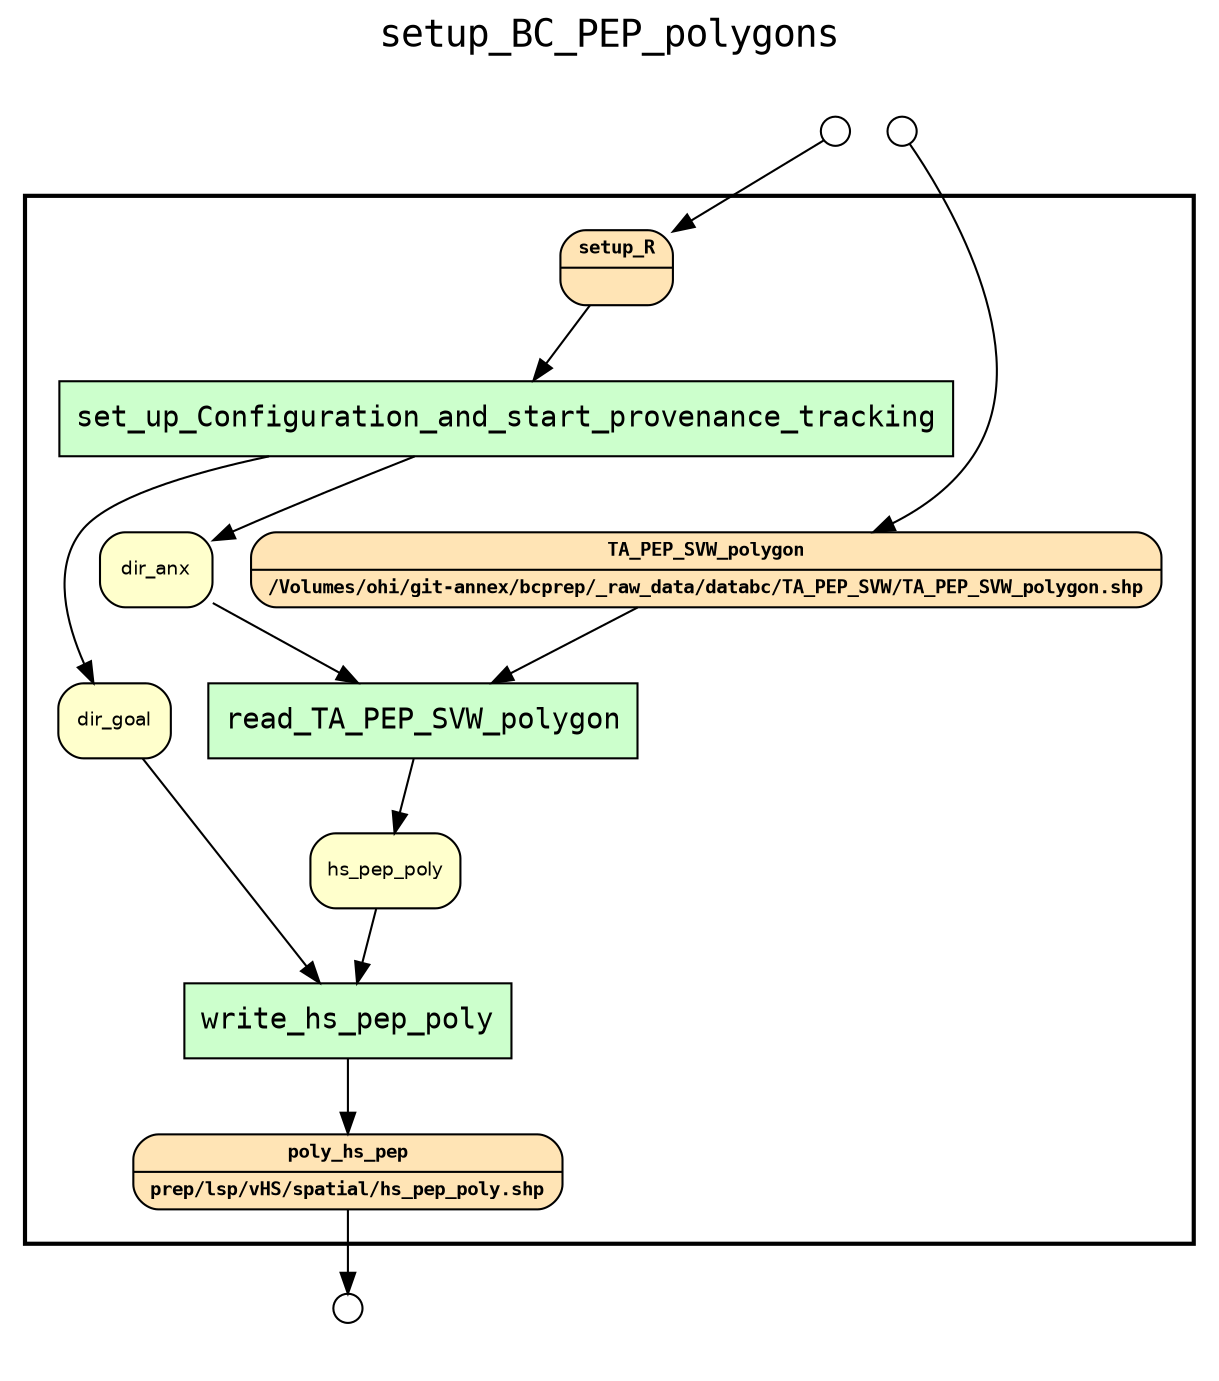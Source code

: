 
digraph yw_data_view {
rankdir=TB
fontname=Courier; fontsize=18; labelloc=t
label="setup_BC_PEP_polygons"
subgraph cluster_workflow { label=""; color=black; penwidth=2
subgraph cluster_workflow_inner { label=""; color=white
node[shape=box style="filled" fillcolor="#CCFFCC" peripheries=1 fontname=Courier]
set_up_Configuration_and_start_provenance_tracking
read_TA_PEP_SVW_polygon
write_hs_pep_poly
node[shape=box style="filled" fillcolor="#CCFFCC" peripheries=1 fontname=Courier]
node[shape=box style="rounded,filled" fillcolor="#FFE4B5" peripheries=1 fontname="Courier-Bold" fontsize=9]
setup_R[shape=record rankdir=LR label="{<f0> setup_R |<f1>}"]
TA_PEP_SVW_polygon[shape=record rankdir=LR label="{<f0> TA_PEP_SVW_polygon |<f1>/Volumes/ohi/git-annex/bcprep/_raw_data/databc/TA_PEP_SVW/TA_PEP_SVW_polygon.shp\l}"]
node[shape=box style="rounded,filled" fillcolor="#FFFFCC" peripheries=1 fontname=Helvetica]
dir_anx
dir_goal
hs_pep_poly
node[shape=box style="rounded,filled" fillcolor="#FFE4B5" peripheries=1 fontname="Courier-Bold" fontsize=9]
poly_hs_pep[shape=record rankdir=LR label="{<f0> poly_hs_pep |<f1>prep/lsp/vHS/spatial/hs_pep_poly.shp\l}"]
node[shape=box style="rounded,filled" fillcolor="#FFFFFF" peripheries=1 fontname=Helvetica]
}}
subgraph cluster_inflows { label=""; color=white; penwidth=2
subgraph cluster_inflows_inner { label=""; color=white
node[shape=circle fillcolor="#FFFFFF" peripheries=1 width=0.2]
setup_R_inflow [label=""]
TA_PEP_SVW_polygon_inflow [label=""]
}}
subgraph cluster_outflows { label=""; color=white; penwidth=2
subgraph cluster_outflows_inner { label=""; color=white
node[shape=circle fillcolor="#FFFFFF" peripheries=1 width=0.2]
poly_hs_pep_outflow [label=""]
}}
setup_R -> set_up_Configuration_and_start_provenance_tracking
dir_anx -> read_TA_PEP_SVW_polygon
dir_goal -> write_hs_pep_poly
TA_PEP_SVW_polygon -> read_TA_PEP_SVW_polygon
hs_pep_poly -> write_hs_pep_poly
set_up_Configuration_and_start_provenance_tracking -> dir_anx
set_up_Configuration_and_start_provenance_tracking -> dir_goal
read_TA_PEP_SVW_polygon -> hs_pep_poly
write_hs_pep_poly -> poly_hs_pep
setup_R_inflow -> setup_R
TA_PEP_SVW_polygon_inflow -> TA_PEP_SVW_polygon
poly_hs_pep -> poly_hs_pep_outflow
}

